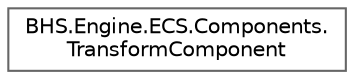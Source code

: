digraph "Иерархия классов. Графический вид."
{
 // LATEX_PDF_SIZE
  bgcolor="transparent";
  edge [fontname=Helvetica,fontsize=10,labelfontname=Helvetica,labelfontsize=10];
  node [fontname=Helvetica,fontsize=10,shape=box,height=0.2,width=0.4];
  rankdir="LR";
  Node0 [id="Node000000",label="BHS.Engine.ECS.Components.\lTransformComponent",height=0.2,width=0.4,color="grey40", fillcolor="white", style="filled",URL="$structBHS_1_1Engine_1_1ECS_1_1Components_1_1TransformComponent.html",tooltip="Компонент позиции объекта в ECS."];
}

